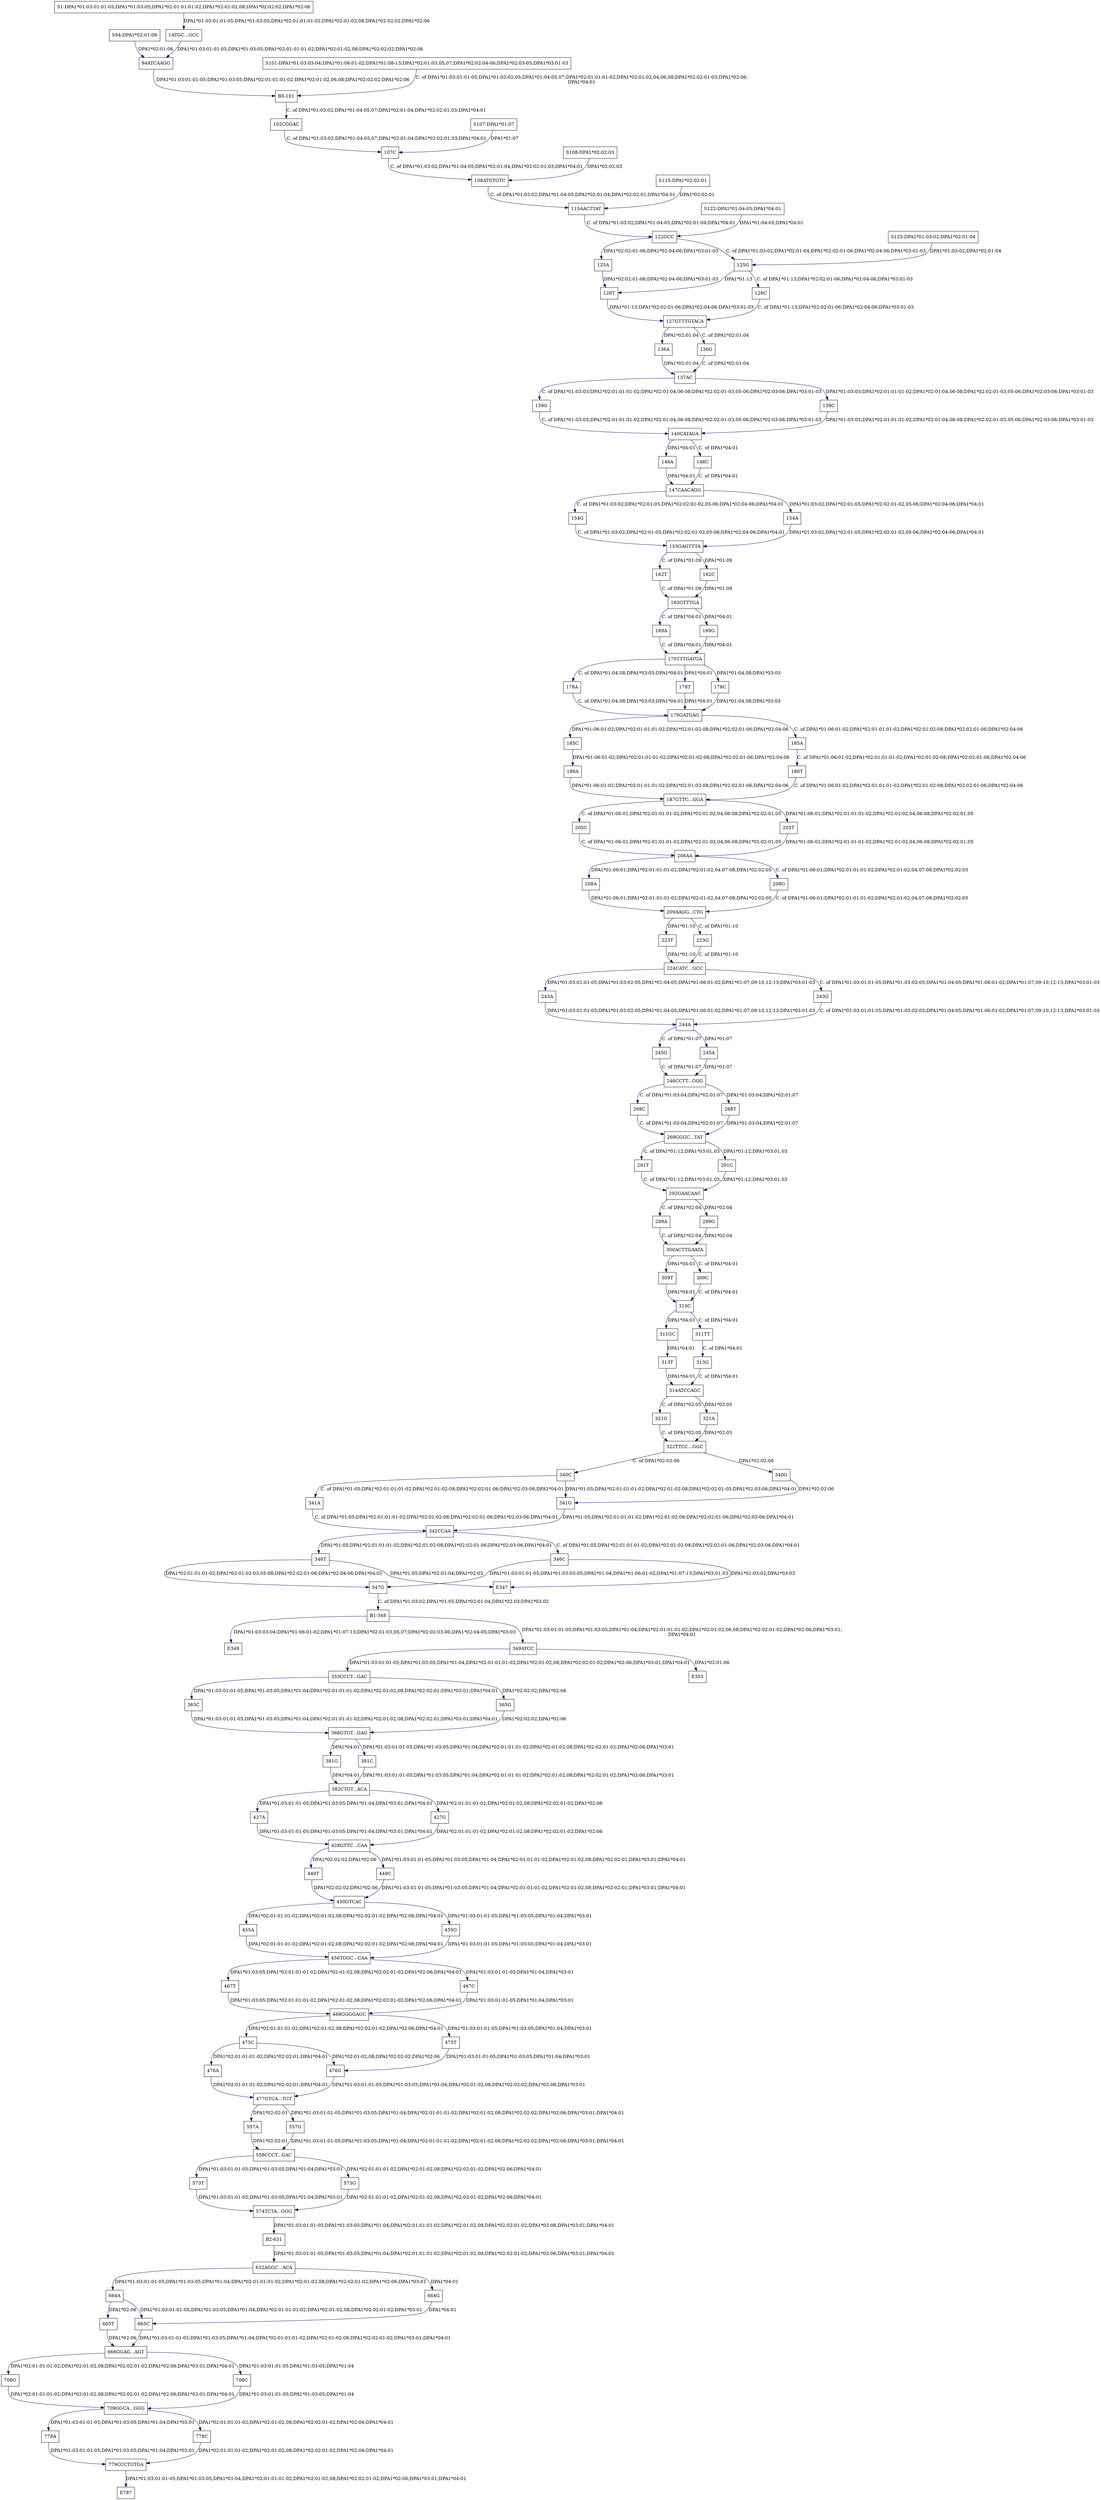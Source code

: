 digraph G {
  "428GTTC...CAA" [shape=box, ];
  "557A" [shape=box, ];
  "115AACTTAT" [shape=box, ];
  "S94-DPA1*02:01:06" [shape=box, ];
  "353CCCT...GAC" [shape=box, ];
  "778A" [shape=box, ];
  "155GAGTTTA" [shape=box, ];
  "185C" [shape=box, ];
  "449T" [shape=box, ];
  "127GTTTGTACA" [shape=box, ];
  "94ATCAAGG" [shape=box, ];
  "347G" [shape=box, ];
  "322TTCC...GGC" [shape=box, ];
  "427A" [shape=box, ];
  "664A" [shape=box, ];
  "244A" [shape=box, ];
  "346T" [shape=box, ];
  "187GTTC...GGA" [shape=box, ];
  "185A" [shape=box, ];
  "666GGAG...AGT" [shape=box, ];
  "475C" [shape=box, ];
  "268C" [shape=box, ];
  "205C" [shape=box, ];
  "B1-348" [shape=box, ];
  "178A" [shape=box, ];
  "381G" [shape=box, ];
  "665C" [shape=box, ];
  "573T" [shape=box, ];
  "122GCC" [shape=box, ];
  "102CGGAC" [shape=box, ];
  "632AGGC...ACA" [shape=box, ];
  "557G" [shape=box, ];
  "S122-DPA1*01:04-05;DPA1*04:01" [shape=box, ];
  "708G" [shape=box, ];
  "291T" [shape=box, ];
  "140CATAGA" [shape=box, ];
  "243A" [shape=box, ];
  "107C" [shape=box, ];
  "178T" [shape=box, ];
  "S1-DPA1*01:03:01:01-05;DPA1*01:03:05;DPA1*02:01:01:01-02;DPA1*02:01:02,08;DPA1*02:02:02;DPA1*02:06" [
  shape=box, ];
  "245G" [shape=box, ];
  "342CCAA" [shape=box, ];
  "170TTTGATGA" [shape=box, ];
  "468GGGGAGC" [shape=box, ];
  "321G" [shape=box, ];
  "186T" [shape=box, ];
  "154G" [shape=box, ];
  "243G" [shape=box, ];
  "E349" [shape=box, ];
  "299A" [shape=box, ];
  "245A" [shape=box, ];
  "309T" [shape=box, ];
  "154A" [shape=box, ];
  "B0-101" [shape=box, ];
  "346C" [shape=box, ];
  "E347" [shape=box, ];
  "449C" [shape=box, ];
  "313G" [shape=box, ];
  "186A" [shape=box, ];
  "126C" [shape=box, ];
  "125G" [shape=box, ];
  "137AC" [shape=box, ];
  "108ATGTGTC" [shape=box, ];
  "146A" [shape=box, ];
  "162T" [shape=box, ];
  "366GTGT...GAG" [shape=box, ];
  "139G" [shape=box, ];
  "573G" [shape=box, ];
  "S125-DPA1*01:03:02;DPA1*02:01:04" [shape=box, ];
  "291C" [shape=box, ];
  "179GATGAG" [shape=box, ];
  "268T" [shape=box, ];
  "246CCTT...GGG" [shape=box, ];
  "456TGGC...CAA" [shape=box, ];
  "477GTCA...TGT" [shape=box, ];
  "311GC" [shape=box, ];
  "709GGCA...GGG" [shape=box, ];
  "208A" [shape=box, ];
  "340C" [shape=box, ];
  "E787" [shape=box, ];
  "779CCCTGTGA" [shape=box, ];
  "778C" [shape=box, ];
  "450GTCAC" [shape=box, ];
  "126T" [shape=box, ];
  "455A" [shape=box, ];
  "178C" [shape=box, ];
  "163GTTTGA" [shape=box, ];
  "455G" [shape=box, ];
  "341G" [shape=box, ];
  "223T" [shape=box, ];
  "136A" [shape=box, ];
  "S107-DPA1*01:07" [shape=box, ];
  "208G" [shape=box, ];
  "1ATGC...GCC" [shape=box, ];
  "341A" [shape=box, ];
  "310C" [shape=box, ];
  "205T" [shape=box, ];
  "321A" [shape=box, ];
  "558CCCT...GAC" [shape=box, ];
  "E353" [shape=box, ];
  "206AA" [shape=box, ];
  "476A" [shape=box, ];
  "664G" [shape=box, ];
  "467T" [shape=box, ];
  "382CTGT...ACA" [shape=box, ];
  "S115-DPA1*02:02:01" [shape=box, ];
  "314ATCCAGC" [shape=box, ];
  "136G" [shape=box, ];
  "311TT" [shape=box, ];
  "365C" [shape=box, ];
  "292GAACAAC" [shape=box, ];
  "169A" [shape=box, ];
  "146C" [shape=box, ];
  "309C" [shape=box, ];
  "299G" [shape=box, ];
  "S108-DPA1*02:02:03" [shape=box, ];
  "S101-DPA1*01:03:03-04;DPA1*01:06:01-02;DPA1*01:08-13;DPA1*02:01:03,05,07;DPA1*02:02:04-06;DPA1*02:03-05;DPA1*03:01-03" [
  shape=box, ];
  "147CAACAGG" [shape=box, ];
  "349ATCC" [shape=box, ];
  "708C" [shape=box, ];
  "224CATC...GCC" [shape=box, ];
  "169G" [shape=box, ];
  "125A" [shape=box, ];
  "467C" [shape=box, ];
  "139C" [shape=box, ];
  "269GGGC...TAT" [shape=box, ];
  "209AAGG...CTG" [shape=box, ];
  "574TCTA...GGG" [shape=box, ];
  "365G" [shape=box, ];
  "475T" [shape=box, ];
  "381C" [shape=box, ];
  "476G" [shape=box, ];
  "223G" [shape=box, ];
  "340G" [shape=box, ];
  "162C" [shape=box, ];
  "B2-631" [shape=box, ];
  "313T" [shape=box, ];
  "665T" [shape=box, ];
  "300ACTTGAATA" [shape=box, ];
  "427G" [shape=box, ];
  
  
  edge [color="#001267", ];
  "428GTTC...CAA" -> "449C" [label="DPA1*01:03:01:01-05;DPA1*01:03:05;DPA1*01:04;DPA1*02:01:01:01-02;DPA1*02:01:02,08;DPA1*02:02:01;DPA1*03:01;DPA1*04:01",
                             ];
  "428GTTC...CAA" -> "449T" [label="DPA1*02:02:02;DPA1*02:06", ];
  "557A" -> "558CCCT...GAC" [label="DPA1*02:02:01", ];
  "115AACTTAT" -> "122GCC" [label="C. of DPA1*01:03:02;DPA1*01:04-05;DPA1*02:01:04;DPA1*04:01",
                            ];
  "S94-DPA1*02:01:06" -> "94ATCAAGG" [label="DPA1*02:01:06", ];
  "353CCCT...GAC" -> "365C" [label="DPA1*01:03:01:01-05;DPA1*01:03:05;DPA1*01:04;DPA1*02:01:01:01-02;DPA1*02:01:02,08;DPA1*02:02:01;DPA1*03:01;DPA1*04:01",
                             ];
  "353CCCT...GAC" -> "365G" [label="DPA1*02:02:02;DPA1*02:06", ];
  "778A" -> "779CCCTGTGA" [label="DPA1*01:03:01:01-05;DPA1*01:03:05;DPA1*01:04;DPA1*03:01",
                           ];
  "155GAGTTTA" -> "162C" [label="DPA1*01:09", ];
  "155GAGTTTA" -> "162T" [label="C. of DPA1*01:09", ];
  "185C" -> "186A" [label="DPA1*01:06:01-02;DPA1*02:01:01:01-02;DPA1*02:01:02-08;DPA1*02:02:01-06;DPA1*02:04-06",
                    ];
  "449T" -> "450GTCAC" [label="DPA1*02:02:02;DPA1*02:06", ];
  "127GTTTGTACA" -> "136A" [label="DPA1*02:01:04", ];
  "127GTTTGTACA" -> "136G" [label="C. of DPA1*02:01:04", ];
  "94ATCAAGG" -> "B0-101" [label="DPA1*01:03:01:01-05;DPA1*01:03:05;DPA1*02:01:01:01-02;DPA1*02:01:02,06,08;DPA1*02:02:02;DPA1*02:06",
                           ];
  "347G" -> "B1-348" [label="C. of DPA1*01:03:02;DPA1*01:05;DPA1*02:01:04;DPA1*02:03;DPA1*03:02",
                      ];
  "322TTCC...GGC" -> "340C" [label="C. of DPA1*02:02:06", ];
  "322TTCC...GGC" -> "340G" [label="DPA1*02:02:06", ];
  "427A" -> "428GTTC...CAA" [label="DPA1*01:03:01:01-05;DPA1*01:03:05;DPA1*01:04;DPA1*03:01;DPA1*04:01",
                             ];
  "664A" -> "665C" [label="DPA1*01:03:01:01-05;DPA1*01:03:05;DPA1*01:04;DPA1*02:01:01:01-02;DPA1*02:01:02,08;DPA1*02:02:01-02;DPA1*03:01",
                    ];
  "664A" -> "665T" [label="DPA1*02:06", ];
  "244A" -> "245A" [label="DPA1*01:07", ];
  "244A" -> "245G" [label="C. of DPA1*01:07", ];
  "346T" -> "E347" [label="DPA1*01:05;DPA1*02:01:04;DPA1*02:03", ];
  "346T" -> "347G" [label="DPA1*02:01:01:01-02;DPA1*02:01:02-03,05-08;DPA1*02:02:01-06;DPA1*02:04-06;DPA1*04:01",
                    ];
  "187GTTC...GGA" -> "205C" [label="C. of DPA1*01:06:01;DPA1*02:01:01:01-02;DPA1*02:01:02,04,06-08;DPA1*02:02:01,05",
                             ];
  "187GTTC...GGA" -> "205T" [label="DPA1*01:06:01;DPA1*02:01:01:01-02;DPA1*02:01:02,04,06-08;DPA1*02:02:01,05",
                             ];
  "185A" -> "186T" [label="C. of DPA1*01:06:01-02;DPA1*02:01:01:01-02;DPA1*02:01:02-08;DPA1*02:02:01-06;DPA1*02:04-06",
                    ];
  "666GGAG...AGT" -> "708C" [label="DPA1*01:03:01:01-05;DPA1*01:03:05;DPA1*01:04",
                             ];
  "666GGAG...AGT" -> "708G" [label="DPA1*02:01:01:01-02;DPA1*02:01:02,08;DPA1*02:02:01-02;DPA1*02:06;DPA1*03:01;DPA1*04:01",
                             ];
  "475C" -> "476A" [label="DPA1*02:01:01:01-02;DPA1*02:02:01;DPA1*04:01", ];
  "475C" -> "476G" [label="DPA1*02:01:02,08;DPA1*02:02:02;DPA1*02:06", ];
  "268C" -> "269GGGC...TAT" [label="C. of DPA1*01:03:04;DPA1*02:01:07", ];
  "205C" -> "206AA" [label="C. of DPA1*01:06:01;DPA1*02:01:01:01-02;DPA1*02:01:02,04,06-08;DPA1*02:02:01,05",
                     ];
  "B1-348" -> "E349" [label="DPA1*01:03:03-04;DPA1*01:06:01-02;DPA1*01:07-13;DPA1*02:01:03,05,07;DPA1*02:02:03-06;DPA1*02:04-05;DPA1*03:03",
                      ];
  "B1-348" -> "349ATCC" [label="DPA1*01:03:01:01-05;DPA1*01:03:05;DPA1*01:04;DPA1*02:01:01:01-02;DPA1*02:01:02,06,08;DPA1*02:02:01-02;DPA1*02:06;DPA1*03:01;
DPA1*04:01",
                         ];
  "178A" -> "179GATGAG" [label="C. of DPA1*01:04,08;DPA1*03:03;DPA1*04:01", ];
  "381G" -> "382CTGT...ACA" [label="DPA1*04:01", ];
  "665C" -> "666GGAG...AGT" [label="DPA1*01:03:01:01-05;DPA1*01:03:05;DPA1*01:04;DPA1*02:01:01:01-02;DPA1*02:01:02,08;DPA1*02:02:01-02;DPA1*03:01;DPA1*04:01",
                             ];
  "573T" -> "574TCTA...GGG" [label="DPA1*01:03:01:01-05;DPA1*01:03:05;DPA1*01:04;DPA1*03:01",
                             ];
  "122GCC" -> "125A" [label="DPA1*02:02:01-06;DPA1*02:04-06;DPA1*03:01-03", ];
  "122GCC" -> "125G" [label="C. of DPA1*01:03:02;DPA1*02:01:04;DPA1*02:02:01-06;DPA1*02:04-06;DPA1*03:01-03",
                      ];
  "102CGGAC" -> "107C" [label="C. of DPA1*01:03:02;DPA1*01:04-05,07;DPA1*02:01:04;DPA1*02:02:01,03;DPA1*04:01",
                        ];
  "632AGGC...ACA" -> "664A" [label="DPA1*01:03:01:01-05;DPA1*01:03:05;DPA1*01:04;DPA1*02:01:01:01-02;DPA1*02:01:02,08;DPA1*02:02:01-02;DPA1*02:06;DPA1*03:01",
                             ];
  "632AGGC...ACA" -> "664G" [label="DPA1*04:01", ];
  "557G" -> "558CCCT...GAC" [label="DPA1*01:03:01:01-05;DPA1*01:03:05;DPA1*01:04;DPA1*02:01:01:01-02;DPA1*02:01:02,08;DPA1*02:02:02;DPA1*02:06;DPA1*03:01;DPA1*04:01",
                             ];
  "S122-DPA1*01:04-05;DPA1*04:01" -> "122GCC" [label="DPA1*01:04-05;DPA1*04:01",
                                               ];
  "708G" -> "709GGCA...GGG" [label="DPA1*02:01:01:01-02;DPA1*02:01:02,08;DPA1*02:02:01-02;DPA1*02:06;DPA1*03:01;DPA1*04:01",
                             ];
  "291T" -> "292GAACAAC" [label="C. of DPA1*01:12;DPA1*03:01,03", ];
  "140CATAGA" -> "146A" [label="DPA1*04:01", ];
  "140CATAGA" -> "146C" [label="C. of DPA1*04:01", ];
  "243A" -> "244A" [label="DPA1*01:03:01:01-05;DPA1*01:03:02-05;DPA1*01:04-05;DPA1*01:06:01-02;DPA1*01:07,09-10,12-13;DPA1*03:01-03",
                    ];
  "107C" -> "108ATGTGTC" [label="C. of DPA1*01:03:02;DPA1*01:04-05;DPA1*02:01:04;DPA1*02:02:01,03;DPA1*04:01",
                          ];
  "178T" -> "179GATGAG" [label="DPA1*04:01", ];
  "S1-DPA1*01:03:01:01-05;DPA1*01:03:05;DPA1*02:01:01:01-02;DPA1*02:01:02,08;DPA1*02:02:02;DPA1*02:06" -> "1ATGC...GCC" [
  label="DPA1*01:03:01:01-05;DPA1*01:03:05;DPA1*02:01:01:01-02;DPA1*02:01:02,08;DPA1*02:02:02;DPA1*02:06",
  ];
  "245G" -> "246CCTT...GGG" [label="C. of DPA1*01:07", ];
  "342CCAA" -> "346C" [label="C. of DPA1*01:05;DPA1*02:01:01:01-02;DPA1*02:01:02-08;DPA1*02:02:01-06;DPA1*02:03-06;DPA1*04:01",
                       ];
  "342CCAA" -> "346T" [label="DPA1*01:05;DPA1*02:01:01:01-02;DPA1*02:01:02-08;DPA1*02:02:01-06;DPA1*02:03-06;DPA1*04:01",
                       ];
  "170TTTGATGA" -> "178A" [label="C. of DPA1*01:04,08;DPA1*03:03;DPA1*04:01", ];
  "170TTTGATGA" -> "178C" [label="DPA1*01:04,08;DPA1*03:03", ];
  "170TTTGATGA" -> "178T" [label="DPA1*04:01", ];
  "468GGGGAGC" -> "475C" [label="DPA1*02:01:01:01-02;DPA1*02:01:02,08;DPA1*02:02:01-02;DPA1*02:06;DPA1*04:01",
                          ];
  "468GGGGAGC" -> "475T" [label="DPA1*01:03:01:01-05;DPA1*01:03:05;DPA1*01:04;DPA1*03:01",
                          ];
  "321G" -> "322TTCC...GGC" [label="C. of DPA1*02:05", ];
  "186T" -> "187GTTC...GGA" [label="C. of DPA1*01:06:01-02;DPA1*02:01:01:01-02;DPA1*02:01:02-08;DPA1*02:02:01-06;DPA1*02:04-06",
                             ];
  "154G" -> "155GAGTTTA" [label="C. of DPA1*01:03:02;DPA1*02:01:05;DPA1*02:02:01-02,05-06;DPA1*02:04-06;DPA1*04:01",
                          ];
  "243G" -> "244A" [label="C. of DPA1*01:03:01:01-05;DPA1*01:03:02-05;DPA1*01:04-05;DPA1*01:06:01-02;DPA1*01:07,09-10,12-13;DPA1*03:01-03",
                    ];
  "299A" -> "300ACTTGAATA" [label="C. of DPA1*02:04", ];
  "245A" -> "246CCTT...GGG" [label="DPA1*01:07", ];
  "309T" -> "310C" [label="DPA1*04:01", ];
  "154A" -> "155GAGTTTA" [label="DPA1*01:03:02;DPA1*02:01:05;DPA1*02:02:01-02,05-06;DPA1*02:04-06;DPA1*04:01",
                          ];
  "B0-101" -> "102CGGAC" [label="C. of DPA1*01:03:02;DPA1*01:04-05,07;DPA1*02:01:04;DPA1*02:02:01,03;DPA1*04:01",
                          ];
  "346C" -> "E347" [label="DPA1*01:03:02;DPA1*03:02", ];
  "346C" -> "347G" [label="DPA1*01:03:01:01-05;DPA1*01:03:03-05;DPA1*01:04;DPA1*01:06:01-02;DPA1*01:07-13;DPA1*03:01,03",
                    ];
  "449C" -> "450GTCAC" [label="DPA1*01:03:01:01-05;DPA1*01:03:05;DPA1*01:04;DPA1*02:01:01:01-02;DPA1*02:01:02,08;DPA1*02:02:01;DPA1*03:01;DPA1*04:01",
                        ];
  "313G" -> "314ATCCAGC" [label="C. of DPA1*04:01", ];
  "186A" -> "187GTTC...GGA" [label="DPA1*01:06:01-02;DPA1*02:01:01:01-02;DPA1*02:01:02-08;DPA1*02:02:01-06;DPA1*02:04-06",
                             ];
  "126C" -> "127GTTTGTACA" [label="C. of DPA1*01:13;DPA1*02:02:01-06;DPA1*02:04-06;DPA1*03:01-03",
                            ];
  "125G" -> "126C" [label="C. of DPA1*01:13;DPA1*02:02:01-06;DPA1*02:04-06;DPA1*03:01-03",
                    ];
  "125G" -> "126T" [label="DPA1*01:13", ];
  "137AC" -> "139C" [label="DPA1*01:03:03;DPA1*02:01:01:01-02;DPA1*02:01:04,06-08;DPA1*02:02:01-03,05-06;DPA1*02:03-06;DPA1*03:01-03",
                     ];
  "137AC" -> "139G" [label="C. of DPA1*01:03:03;DPA1*02:01:01:01-02;DPA1*02:01:04,06-08;DPA1*02:02:01-03,05-06;DPA1*02:03-06;DPA1*03:01-03",
                     ];
  "108ATGTGTC" -> "115AACTTAT" [label="C. of DPA1*01:03:02;DPA1*01:04-05;DPA1*02:01:04;DPA1*02:02:01;DPA1*04:01",
                                ];
  "146A" -> "147CAACAGG" [label="DPA1*04:01", ];
  "162T" -> "163GTTTGA" [label="C. of DPA1*01:09", ];
  "366GTGT...GAG" -> "381C" [label="DPA1*01:03:01:01-05;DPA1*01:03:05;DPA1*01:04;DPA1*02:01:01:01-02;DPA1*02:01:02,08;DPA1*02:02:01-02;DPA1*02:06;DPA1*03:01",
                             ];
  "366GTGT...GAG" -> "381G" [label="DPA1*04:01", ];
  "139G" -> "140CATAGA" [label="C. of DPA1*01:03:03;DPA1*02:01:01:01-02;DPA1*02:01:04,06-08;DPA1*02:02:01-03,05-06;DPA1*02:03-06;DPA1*03:01-03",
                         ];
  "573G" -> "574TCTA...GGG" [label="DPA1*02:01:01:01-02;DPA1*02:01:02,08;DPA1*02:02:01-02;DPA1*02:06;DPA1*04:01",
                             ];
  "S125-DPA1*01:03:02;DPA1*02:01:04" -> "125G" [label="DPA1*01:03:02;DPA1*02:01:04",
                                                ];
  "291C" -> "292GAACAAC" [label="DPA1*01:12;DPA1*03:01,03", ];
  "179GATGAG" -> "185A" [label="C. of DPA1*01:06:01-02;DPA1*02:01:01:01-02;DPA1*02:01:02-08;DPA1*02:02:01-06;DPA1*02:04-06",
                         ];
  "179GATGAG" -> "185C" [label="DPA1*01:06:01-02;DPA1*02:01:01:01-02;DPA1*02:01:02-08;DPA1*02:02:01-06;DPA1*02:04-06",
                         ];
  "268T" -> "269GGGC...TAT" [label="DPA1*01:03:04;DPA1*02:01:07", ];
  "246CCTT...GGG" -> "268C" [label="C. of DPA1*01:03:04;DPA1*02:01:07", ];
  "246CCTT...GGG" -> "268T" [label="DPA1*01:03:04;DPA1*02:01:07", ];
  "456TGGC...CAA" -> "467C" [label="DPA1*01:03:01:01-05;DPA1*01:04;DPA1*03:01",
                             ];
  "456TGGC...CAA" -> "467T" [label="DPA1*01:03:05;DPA1*02:01:01:01-02;DPA1*02:01:02,08;DPA1*02:02:01-02;DPA1*02:06;DPA1*04:01",
                             ];
  "477GTCA...TGT" -> "557A" [label="DPA1*02:02:01", ];
  "477GTCA...TGT" -> "557G" [label="DPA1*01:03:01:01-05;DPA1*01:03:05;DPA1*01:04;DPA1*02:01:01:01-02;DPA1*02:01:02,08;DPA1*02:02:02;DPA1*02:06;DPA1*03:01;DPA1*04:01",
                             ];
  "311GC" -> "313T" [label="DPA1*04:01", ];
  "709GGCA...GGG" -> "778A" [label="DPA1*01:03:01:01-05;DPA1*01:03:05;DPA1*01:04;DPA1*03:01",
                             ];
  "709GGCA...GGG" -> "778C" [label="DPA1*02:01:01:01-02;DPA1*02:01:02,08;DPA1*02:02:01-02;DPA1*02:06;DPA1*04:01",
                             ];
  "208A" -> "209AAGG...CTG" [label="DPA1*01:06:01;DPA1*02:01:01:01-02;DPA1*02:01:02,04,07-08;DPA1*02:02:05",
                             ];
  "340C" -> "341A" [label="C. of DPA1*01:05;DPA1*02:01:01:01-02;DPA1*02:01:02-08;DPA1*02:02:01-06;DPA1*02:03-06;DPA1*04:01",
                    ];
  "340C" -> "341G" [label="DPA1*01:05;DPA1*02:01:01:01-02;DPA1*02:01:02-08;DPA1*02:02:01-05;DPA1*02:03-06;DPA1*04:01",
                    ];
  "779CCCTGTGA" -> "E787" [label="DPA1*01:03:01:01-05;DPA1*01:03:05;DPA1*01:04;DPA1*02:01:01:01-02;DPA1*02:01:02,08;DPA1*02:02:01-02;DPA1*02:06;DPA1*03:01;DPA1*04:01",
                           ];
  "778C" -> "779CCCTGTGA" [label="DPA1*02:01:01:01-02;DPA1*02:01:02,08;DPA1*02:02:01-02;DPA1*02:06;DPA1*04:01",
                           ];
  "450GTCAC" -> "455A" [label="DPA1*02:01:01:01-02;DPA1*02:01:02,08;DPA1*02:02:01-02;DPA1*02:06;DPA1*04:01",
                        ];
  "450GTCAC" -> "455G" [label="DPA1*01:03:01:01-05;DPA1*01:03:05;DPA1*01:04;DPA1*03:01",
                        ];
  "126T" -> "127GTTTGTACA" [label="DPA1*01:13;DPA1*02:02:01-06;DPA1*02:04-06;DPA1*03:01-03",
                            ];
  "455A" -> "456TGGC...CAA" [label="DPA1*02:01:01:01-02;DPA1*02:01:02,08;DPA1*02:02:01-02;DPA1*02:06;DPA1*04:01",
                             ];
  "178C" -> "179GATGAG" [label="DPA1*01:04,08;DPA1*03:03", ];
  "163GTTTGA" -> "169A" [label="C. of DPA1*04:01", ];
  "163GTTTGA" -> "169G" [label="DPA1*04:01", ];
  "455G" -> "456TGGC...CAA" [label="DPA1*01:03:01:01-05;DPA1*01:03:05;DPA1*01:04;DPA1*03:01",
                             ];
  "341G" -> "342CCAA" [label="DPA1*01:05;DPA1*02:01:01:01-02;DPA1*02:01:02-08;DPA1*02:02:01-06;DPA1*02:03-06;DPA1*04:01",
                       ];
  "223T" -> "224CATC...GCC" [label="DPA1*01:10", ];
  "136A" -> "137AC" [label="DPA1*02:01:04", ];
  "S107-DPA1*01:07" -> "107C" [label="DPA1*01:07", ];
  "208G" -> "209AAGG...CTG" [label="C. of DPA1*01:06:01;DPA1*02:01:01:01-02;DPA1*02:01:02,04,07-08;DPA1*02:02:05",
                             ];
  "1ATGC...GCC" -> "94ATCAAGG" [label="DPA1*01:03:01:01-05;DPA1*01:03:05;DPA1*02:01:01:01-02;DPA1*02:01:02,08;DPA1*02:02:02;DPA1*02:06",
                                ];
  "341A" -> "342CCAA" [label="C. of DPA1*01:05;DPA1*02:01:01:01-02;DPA1*02:01:02-08;DPA1*02:02:01-06;DPA1*02:03-06;DPA1*04:01",
                       ];
  "310C" -> "311GC" [label="DPA1*04:01", ];
  "310C" -> "311TT" [label="C. of DPA1*04:01", ];
  "205T" -> "206AA" [label="DPA1*01:06:01;DPA1*02:01:01:01-02;DPA1*02:01:02,04,06-08;DPA1*02:02:01,05",
                     ];
  "321A" -> "322TTCC...GGC" [label="DPA1*02:05", ];
  "558CCCT...GAC" -> "573G" [label="DPA1*02:01:01:01-02;DPA1*02:01:02,08;DPA1*02:02:01-02;DPA1*02:06;DPA1*04:01",
                             ];
  "558CCCT...GAC" -> "573T" [label="DPA1*01:03:01:01-05;DPA1*01:03:05;DPA1*01:04;DPA1*03:01",
                             ];
  "206AA" -> "208A" [label="DPA1*01:06:01;DPA1*02:01:01:01-02;DPA1*02:01:02,04,07-08;DPA1*02:02:05",
                     ];
  "206AA" -> "208G" [label="C. of DPA1*01:06:01;DPA1*02:01:01:01-02;DPA1*02:01:02,04,07-08;DPA1*02:02:05",
                     ];
  "476A" -> "477GTCA...TGT" [label="DPA1*02:01:01:01-02;DPA1*02:02:01;DPA1*04:01",
                             ];
  "664G" -> "665C" [label="DPA1*04:01", ];
  "467T" -> "468GGGGAGC" [label="DPA1*01:03:05;DPA1*02:01:01:01-02;DPA1*02:01:02,08;DPA1*02:02:01-02;DPA1*02:06;DPA1*04:01",
                          ];
  "382CTGT...ACA" -> "427A" [label="DPA1*01:03:01:01-05;DPA1*01:03:05;DPA1*01:04;DPA1*03:01;DPA1*04:01",
                             ];
  "382CTGT...ACA" -> "427G" [label="DPA1*02:01:01:01-02;DPA1*02:01:02,08;DPA1*02:02:01-02;DPA1*02:06",
                             ];
  "S115-DPA1*02:02:01" -> "115AACTTAT" [label="DPA1*02:02:01", ];
  "314ATCCAGC" -> "321A" [label="DPA1*02:05", ];
  "314ATCCAGC" -> "321G" [label="C. of DPA1*02:05", ];
  "136G" -> "137AC" [label="C. of DPA1*02:01:04", ];
  "311TT" -> "313G" [label="C. of DPA1*04:01", ];
  "365C" -> "366GTGT...GAG" [label="DPA1*01:03:01:01-05;DPA1*01:03:05;DPA1*01:04;DPA1*02:01:01:01-02;DPA1*02:01:02,08;DPA1*02:02:01;DPA1*03:01;DPA1*04:01",
                             ];
  "292GAACAAC" -> "299A" [label="C. of DPA1*02:04", ];
  "292GAACAAC" -> "299G" [label="DPA1*02:04", ];
  "169A" -> "170TTTGATGA" [label="C. of DPA1*04:01", ];
  "146C" -> "147CAACAGG" [label="C. of DPA1*04:01", ];
  "309C" -> "310C" [label="C. of DPA1*04:01", ];
  "299G" -> "300ACTTGAATA" [label="DPA1*02:04", ];
  "S108-DPA1*02:02:03" -> "108ATGTGTC" [label="DPA1*02:02:03", ];
  "S101-DPA1*01:03:03-04;DPA1*01:06:01-02;DPA1*01:08-13;DPA1*02:01:03,05,07;DPA1*02:02:04-06;DPA1*02:03-05;DPA1*03:01-03" -> "B0-101" [
  label="C. of DPA1*01:03:01:01-05;DPA1*01:03:02,05;DPA1*01:04-05,07;DPA1*02:01:01:01-02;DPA1*02:01:02,04,06,08;DPA1*02:02:01-03;DPA1*02:06;
DPA1*04:01",
  ];
  "147CAACAGG" -> "154A" [label="DPA1*01:03:02;DPA1*02:01:05;DPA1*02:02:01-02,05-06;DPA1*02:04-06;DPA1*04:01",
                          ];
  "147CAACAGG" -> "154G" [label="C. of DPA1*01:03:02;DPA1*02:01:05;DPA1*02:02:01-02,05-06;DPA1*02:04-06;DPA1*04:01",
                          ];
  "349ATCC" -> "E353" [label="DPA1*02:01:06", ];
  "349ATCC" -> "353CCCT...GAC" [label="DPA1*01:03:01:01-05;DPA1*01:03:05;DPA1*01:04;DPA1*02:01:01:01-02;DPA1*02:01:02,08;DPA1*02:02:01-02;DPA1*02:06;DPA1*03:01;DPA1*04:01",
                                ];
  "708C" -> "709GGCA...GGG" [label="DPA1*01:03:01:01-05;DPA1*01:03:05;DPA1*01:04",
                             ];
  "224CATC...GCC" -> "243A" [label="DPA1*01:03:01:01-05;DPA1*01:03:02-05;DPA1*01:04-05;DPA1*01:06:01-02;DPA1*01:07,09-10,12-13;DPA1*03:01-03",
                             ];
  "224CATC...GCC" -> "243G" [label="C. of DPA1*01:03:01:01-05;DPA1*01:03:02-05;DPA1*01:04-05;DPA1*01:06:01-02;DPA1*01:07,09-10,12-13;DPA1*03:01-03",
                             ];
  "169G" -> "170TTTGATGA" [label="DPA1*04:01", ];
  "125A" -> "126T" [label="DPA1*02:02:01-06;DPA1*02:04-06;DPA1*03:01-03", ];
  "467C" -> "468GGGGAGC" [label="DPA1*01:03:01:01-05;DPA1*01:04;DPA1*03:01", ];
  "139C" -> "140CATAGA" [label="DPA1*01:03:03;DPA1*02:01:01:01-02;DPA1*02:01:04,06-08;DPA1*02:02:01-03,05-06;DPA1*02:03-06;DPA1*03:01-03",
                         ];
  "269GGGC...TAT" -> "291C" [label="DPA1*01:12;DPA1*03:01,03", ];
  "269GGGC...TAT" -> "291T" [label="C. of DPA1*01:12;DPA1*03:01,03", ];
  "209AAGG...CTG" -> "223G" [label="C. of DPA1*01:10", ];
  "209AAGG...CTG" -> "223T" [label="DPA1*01:10", ];
  "574TCTA...GGG" -> "B2-631" [label="DPA1*01:03:01:01-05;DPA1*01:03:05;DPA1*01:04;DPA1*02:01:01:01-02;DPA1*02:01:02,08;DPA1*02:02:01-02;DPA1*02:06;DPA1*03:01;DPA1*04:01",
                               ];
  "365G" -> "366GTGT...GAG" [label="DPA1*02:02:02;DPA1*02:06", ];
  "475T" -> "476G" [label="DPA1*01:03:01:01-05;DPA1*01:03:05;DPA1*01:04;DPA1*03:01",
                    ];
  "381C" -> "382CTGT...ACA" [label="DPA1*01:03:01:01-05;DPA1*01:03:05;DPA1*01:04;DPA1*02:01:01:01-02;DPA1*02:01:02,08;DPA1*02:02:01-02;DPA1*02:06;DPA1*03:01",
                             ];
  "476G" -> "477GTCA...TGT" [label="DPA1*01:03:01:01-05;DPA1*01:03:05;DPA1*01:04;DPA1*02:01:02,08;DPA1*02:02:02;DPA1*02:06;DPA1*03:01",
                             ];
  "223G" -> "224CATC...GCC" [label="C. of DPA1*01:10", ];
  "340G" -> "341G" [label="DPA1*02:02:06", ];
  "162C" -> "163GTTTGA" [label="DPA1*01:09", ];
  "B2-631" -> "632AGGC...ACA" [label="DPA1*01:03:01:01-05;DPA1*01:03:05;DPA1*01:04;DPA1*02:01:01:01-02;DPA1*02:01:02,08;DPA1*02:02:01-02;DPA1*02:06;DPA1*03:01;DPA1*04:01",
                               ];
  "313T" -> "314ATCCAGC" [label="DPA1*04:01", ];
  "665T" -> "666GGAG...AGT" [label="DPA1*02:06", ];
  "300ACTTGAATA" -> "309C" [label="C. of DPA1*04:01", ];
  "300ACTTGAATA" -> "309T" [label="DPA1*04:01", ];
  "427G" -> "428GTTC...CAA" [label="DPA1*02:01:01:01-02;DPA1*02:01:02,08;DPA1*02:02:01-02;DPA1*02:06",
                             ];
  
  }
